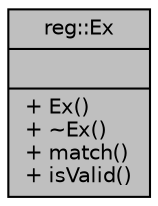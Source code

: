 digraph "reg::Ex"
{
 // LATEX_PDF_SIZE
  edge [fontname="Helvetica",fontsize="10",labelfontname="Helvetica",labelfontsize="10"];
  node [fontname="Helvetica",fontsize="10",shape=record];
  Node1 [label="{reg::Ex\n||+ Ex()\l+ ~Ex()\l+ match()\l+ isValid()\l}",height=0.2,width=0.4,color="black", fillcolor="grey75", style="filled", fontcolor="black",tooltip=" "];
}
